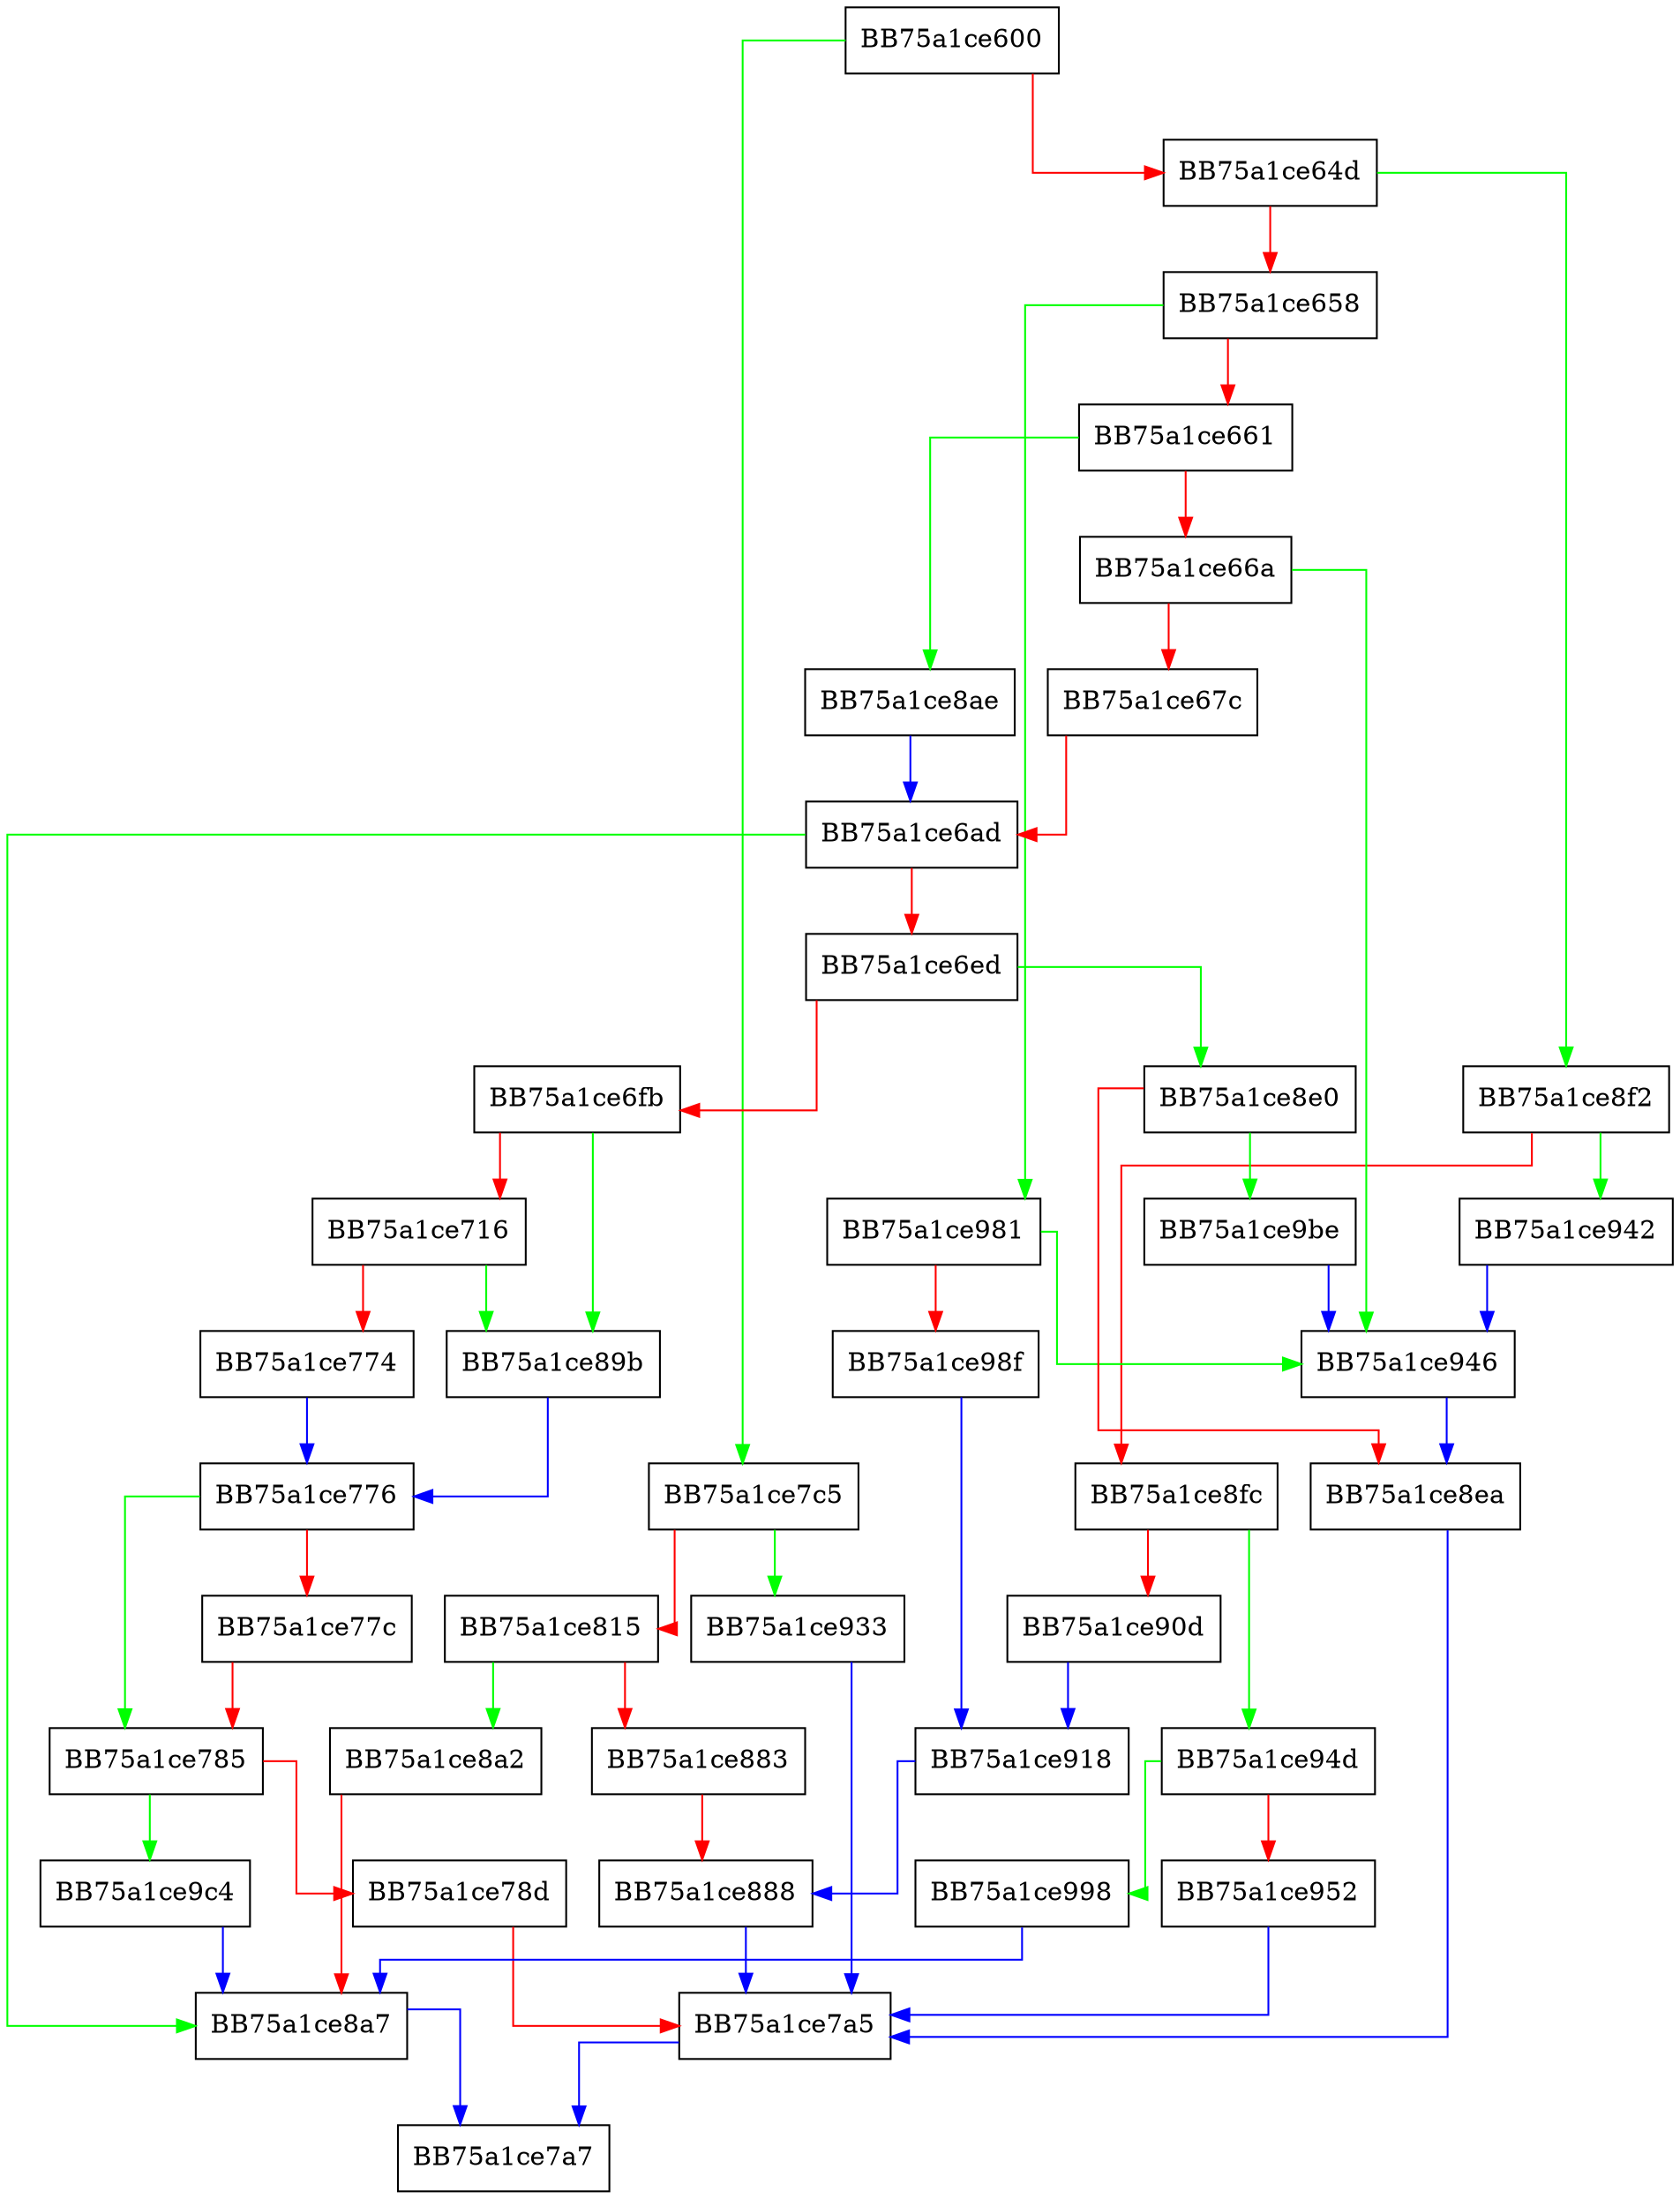 digraph eval {
  node [shape="box"];
  graph [splines=ortho];
  BB75a1ce600 -> BB75a1ce7c5 [color="green"];
  BB75a1ce600 -> BB75a1ce64d [color="red"];
  BB75a1ce64d -> BB75a1ce8f2 [color="green"];
  BB75a1ce64d -> BB75a1ce658 [color="red"];
  BB75a1ce658 -> BB75a1ce981 [color="green"];
  BB75a1ce658 -> BB75a1ce661 [color="red"];
  BB75a1ce661 -> BB75a1ce8ae [color="green"];
  BB75a1ce661 -> BB75a1ce66a [color="red"];
  BB75a1ce66a -> BB75a1ce946 [color="green"];
  BB75a1ce66a -> BB75a1ce67c [color="red"];
  BB75a1ce67c -> BB75a1ce6ad [color="red"];
  BB75a1ce6ad -> BB75a1ce8a7 [color="green"];
  BB75a1ce6ad -> BB75a1ce6ed [color="red"];
  BB75a1ce6ed -> BB75a1ce8e0 [color="green"];
  BB75a1ce6ed -> BB75a1ce6fb [color="red"];
  BB75a1ce6fb -> BB75a1ce89b [color="green"];
  BB75a1ce6fb -> BB75a1ce716 [color="red"];
  BB75a1ce716 -> BB75a1ce89b [color="green"];
  BB75a1ce716 -> BB75a1ce774 [color="red"];
  BB75a1ce774 -> BB75a1ce776 [color="blue"];
  BB75a1ce776 -> BB75a1ce785 [color="green"];
  BB75a1ce776 -> BB75a1ce77c [color="red"];
  BB75a1ce77c -> BB75a1ce785 [color="red"];
  BB75a1ce785 -> BB75a1ce9c4 [color="green"];
  BB75a1ce785 -> BB75a1ce78d [color="red"];
  BB75a1ce78d -> BB75a1ce7a5 [color="red"];
  BB75a1ce7a5 -> BB75a1ce7a7 [color="blue"];
  BB75a1ce7c5 -> BB75a1ce933 [color="green"];
  BB75a1ce7c5 -> BB75a1ce815 [color="red"];
  BB75a1ce815 -> BB75a1ce8a2 [color="green"];
  BB75a1ce815 -> BB75a1ce883 [color="red"];
  BB75a1ce883 -> BB75a1ce888 [color="red"];
  BB75a1ce888 -> BB75a1ce7a5 [color="blue"];
  BB75a1ce89b -> BB75a1ce776 [color="blue"];
  BB75a1ce8a2 -> BB75a1ce8a7 [color="red"];
  BB75a1ce8a7 -> BB75a1ce7a7 [color="blue"];
  BB75a1ce8ae -> BB75a1ce6ad [color="blue"];
  BB75a1ce8e0 -> BB75a1ce9be [color="green"];
  BB75a1ce8e0 -> BB75a1ce8ea [color="red"];
  BB75a1ce8ea -> BB75a1ce7a5 [color="blue"];
  BB75a1ce8f2 -> BB75a1ce942 [color="green"];
  BB75a1ce8f2 -> BB75a1ce8fc [color="red"];
  BB75a1ce8fc -> BB75a1ce94d [color="green"];
  BB75a1ce8fc -> BB75a1ce90d [color="red"];
  BB75a1ce90d -> BB75a1ce918 [color="blue"];
  BB75a1ce918 -> BB75a1ce888 [color="blue"];
  BB75a1ce933 -> BB75a1ce7a5 [color="blue"];
  BB75a1ce942 -> BB75a1ce946 [color="blue"];
  BB75a1ce946 -> BB75a1ce8ea [color="blue"];
  BB75a1ce94d -> BB75a1ce998 [color="green"];
  BB75a1ce94d -> BB75a1ce952 [color="red"];
  BB75a1ce952 -> BB75a1ce7a5 [color="blue"];
  BB75a1ce981 -> BB75a1ce946 [color="green"];
  BB75a1ce981 -> BB75a1ce98f [color="red"];
  BB75a1ce98f -> BB75a1ce918 [color="blue"];
  BB75a1ce998 -> BB75a1ce8a7 [color="blue"];
  BB75a1ce9be -> BB75a1ce946 [color="blue"];
  BB75a1ce9c4 -> BB75a1ce8a7 [color="blue"];
}